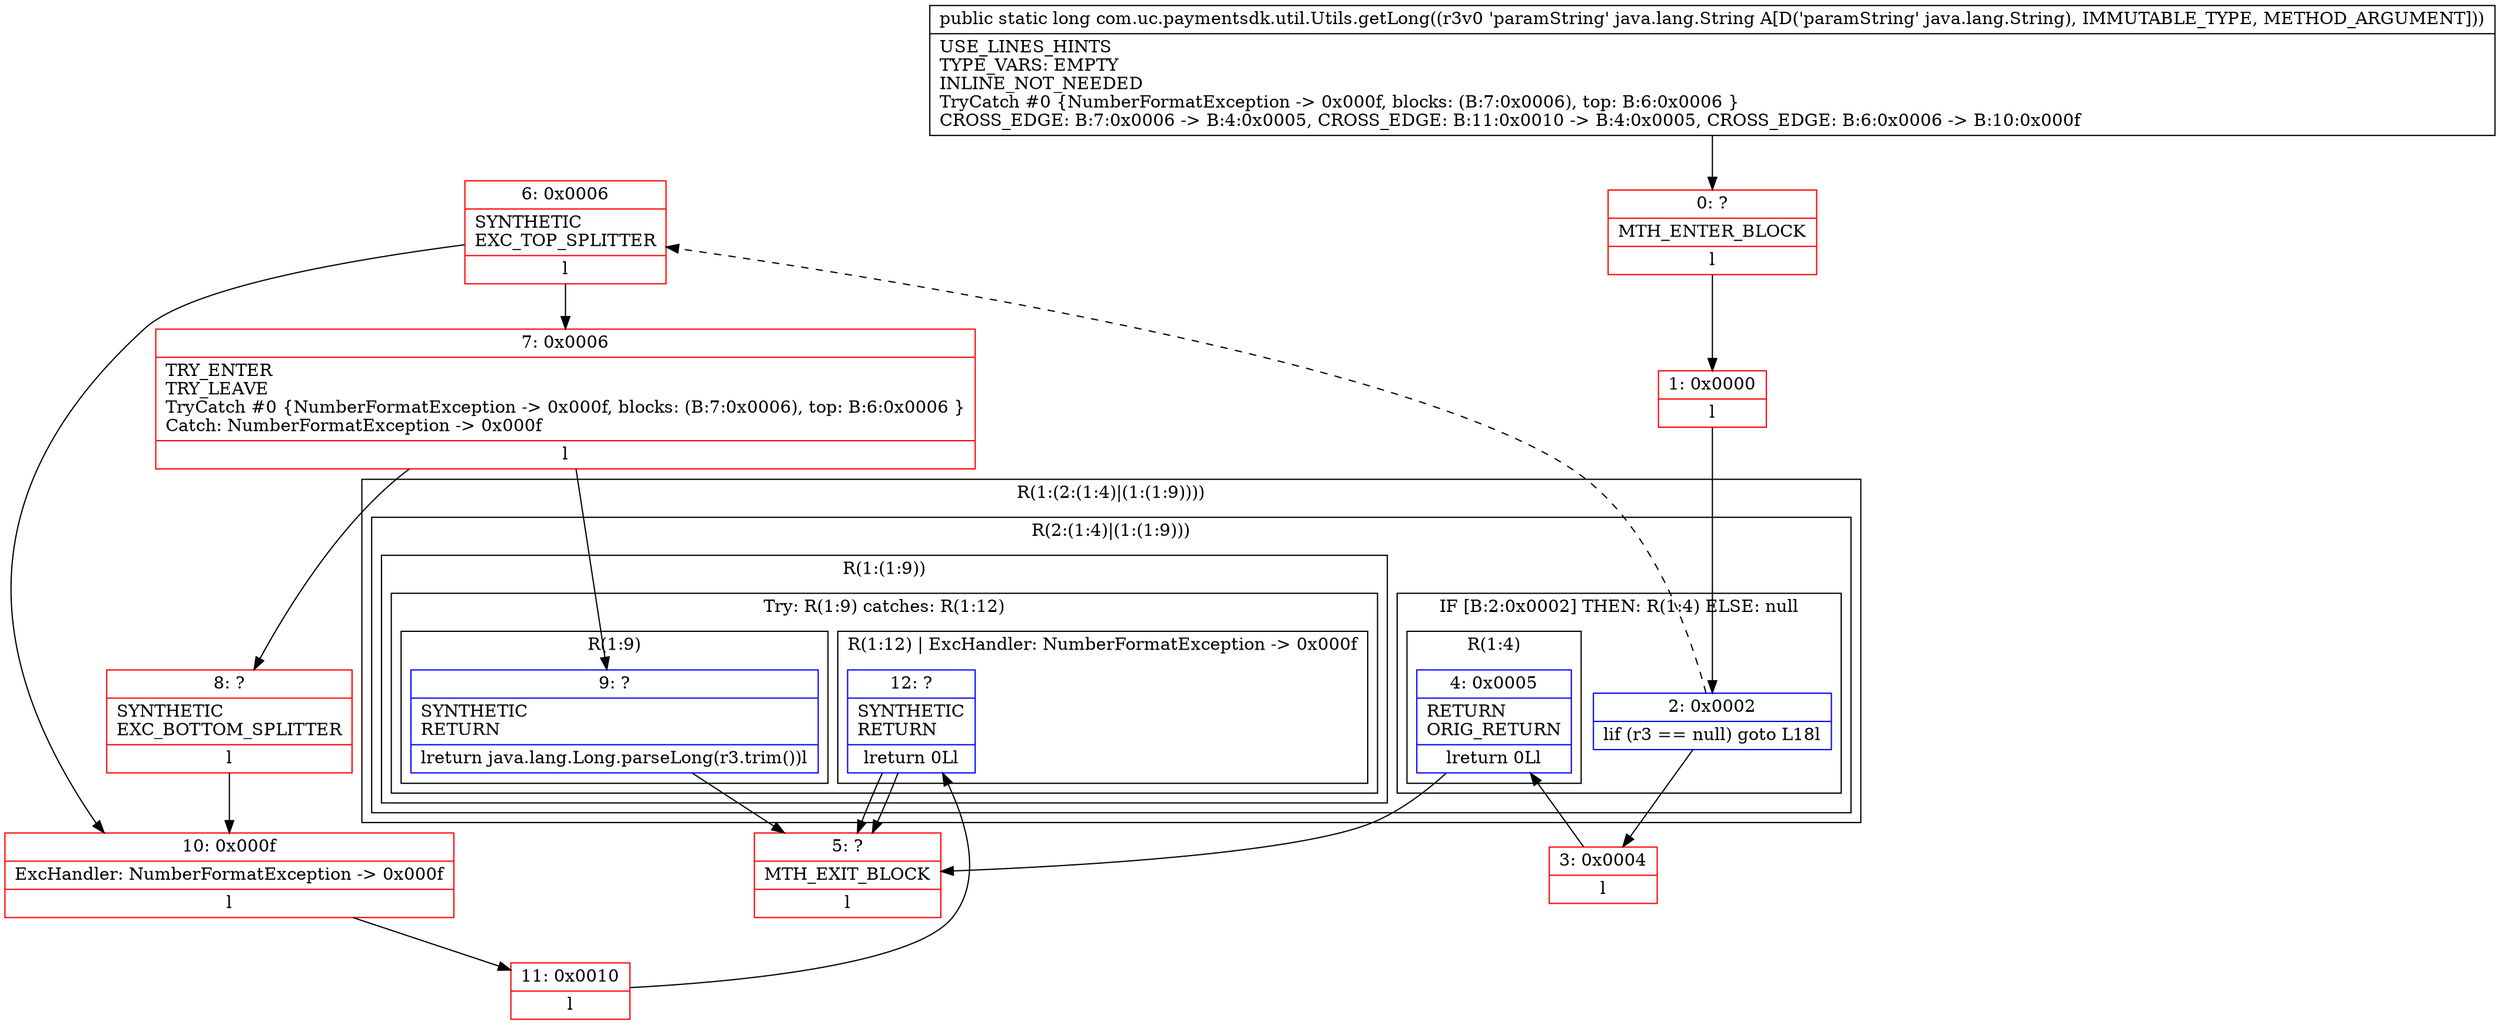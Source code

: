 digraph "CFG forcom.uc.paymentsdk.util.Utils.getLong(Ljava\/lang\/String;)J" {
subgraph cluster_Region_1632798294 {
label = "R(1:(2:(1:4)|(1:(1:9))))";
node [shape=record,color=blue];
subgraph cluster_Region_311245368 {
label = "R(2:(1:4)|(1:(1:9)))";
node [shape=record,color=blue];
subgraph cluster_IfRegion_99116071 {
label = "IF [B:2:0x0002] THEN: R(1:4) ELSE: null";
node [shape=record,color=blue];
Node_2 [shape=record,label="{2\:\ 0x0002|lif (r3 == null) goto L18l}"];
subgraph cluster_Region_1921764133 {
label = "R(1:4)";
node [shape=record,color=blue];
Node_4 [shape=record,label="{4\:\ 0x0005|RETURN\lORIG_RETURN\l|lreturn 0Ll}"];
}
}
subgraph cluster_Region_119440148 {
label = "R(1:(1:9))";
node [shape=record,color=blue];
subgraph cluster_TryCatchRegion_2084119861 {
label = "Try: R(1:9) catches: R(1:12)";
node [shape=record,color=blue];
subgraph cluster_Region_976666569 {
label = "R(1:9)";
node [shape=record,color=blue];
Node_9 [shape=record,label="{9\:\ ?|SYNTHETIC\lRETURN\l|lreturn java.lang.Long.parseLong(r3.trim())l}"];
}
subgraph cluster_Region_373856585 {
label = "R(1:12) | ExcHandler: NumberFormatException \-\> 0x000f\l";
node [shape=record,color=blue];
Node_12 [shape=record,label="{12\:\ ?|SYNTHETIC\lRETURN\l|lreturn 0Ll}"];
}
}
}
}
}
subgraph cluster_Region_373856585 {
label = "R(1:12) | ExcHandler: NumberFormatException \-\> 0x000f\l";
node [shape=record,color=blue];
Node_12 [shape=record,label="{12\:\ ?|SYNTHETIC\lRETURN\l|lreturn 0Ll}"];
}
Node_0 [shape=record,color=red,label="{0\:\ ?|MTH_ENTER_BLOCK\l|l}"];
Node_1 [shape=record,color=red,label="{1\:\ 0x0000|l}"];
Node_3 [shape=record,color=red,label="{3\:\ 0x0004|l}"];
Node_5 [shape=record,color=red,label="{5\:\ ?|MTH_EXIT_BLOCK\l|l}"];
Node_6 [shape=record,color=red,label="{6\:\ 0x0006|SYNTHETIC\lEXC_TOP_SPLITTER\l|l}"];
Node_7 [shape=record,color=red,label="{7\:\ 0x0006|TRY_ENTER\lTRY_LEAVE\lTryCatch #0 \{NumberFormatException \-\> 0x000f, blocks: (B:7:0x0006), top: B:6:0x0006 \}\lCatch: NumberFormatException \-\> 0x000f\l|l}"];
Node_8 [shape=record,color=red,label="{8\:\ ?|SYNTHETIC\lEXC_BOTTOM_SPLITTER\l|l}"];
Node_10 [shape=record,color=red,label="{10\:\ 0x000f|ExcHandler: NumberFormatException \-\> 0x000f\l|l}"];
Node_11 [shape=record,color=red,label="{11\:\ 0x0010|l}"];
MethodNode[shape=record,label="{public static long com.uc.paymentsdk.util.Utils.getLong((r3v0 'paramString' java.lang.String A[D('paramString' java.lang.String), IMMUTABLE_TYPE, METHOD_ARGUMENT]))  | USE_LINES_HINTS\lTYPE_VARS: EMPTY\lINLINE_NOT_NEEDED\lTryCatch #0 \{NumberFormatException \-\> 0x000f, blocks: (B:7:0x0006), top: B:6:0x0006 \}\lCROSS_EDGE: B:7:0x0006 \-\> B:4:0x0005, CROSS_EDGE: B:11:0x0010 \-\> B:4:0x0005, CROSS_EDGE: B:6:0x0006 \-\> B:10:0x000f\l}"];
MethodNode -> Node_0;
Node_2 -> Node_3;
Node_2 -> Node_6[style=dashed];
Node_4 -> Node_5;
Node_9 -> Node_5;
Node_12 -> Node_5;
Node_12 -> Node_5;
Node_0 -> Node_1;
Node_1 -> Node_2;
Node_3 -> Node_4;
Node_6 -> Node_7;
Node_6 -> Node_10;
Node_7 -> Node_8;
Node_7 -> Node_9;
Node_8 -> Node_10;
Node_10 -> Node_11;
Node_11 -> Node_12;
}


